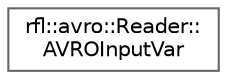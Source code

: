 digraph "类继承关系图"
{
 // LATEX_PDF_SIZE
  bgcolor="transparent";
  edge [fontname=Helvetica,fontsize=10,labelfontname=Helvetica,labelfontsize=10];
  node [fontname=Helvetica,fontsize=10,shape=box,height=0.2,width=0.4];
  rankdir="LR";
  Node0 [id="Node000000",label="rfl::avro::Reader::\lAVROInputVar",height=0.2,width=0.4,color="grey40", fillcolor="white", style="filled",URL="$structrfl_1_1avro_1_1_reader_1_1_a_v_r_o_input_var.html",tooltip=" "];
}
